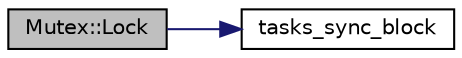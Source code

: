 digraph "Mutex::Lock"
{
 // LATEX_PDF_SIZE
  edge [fontname="Helvetica",fontsize="10",labelfontname="Helvetica",labelfontsize="10"];
  node [fontname="Helvetica",fontsize="10",shape=record];
  rankdir="LR";
  Node1 [label="Mutex::Lock",height=0.2,width=0.4,color="black", fillcolor="grey75", style="filled", fontcolor="black",tooltip="Locks a provided mutex. This call will block if the mutex is already locked."];
  Node1 -> Node2 [color="midnightblue",fontsize="10",style="solid",fontname="Helvetica"];
  Node2 [label="tasks_sync_block",height=0.2,width=0.4,color="black", fillcolor="white", style="filled",URL="$d5/d9d/tasks_8cpp.html#a2432c50b4d4264b5d5295bdb4f19e0d2",tooltip=" "];
}
